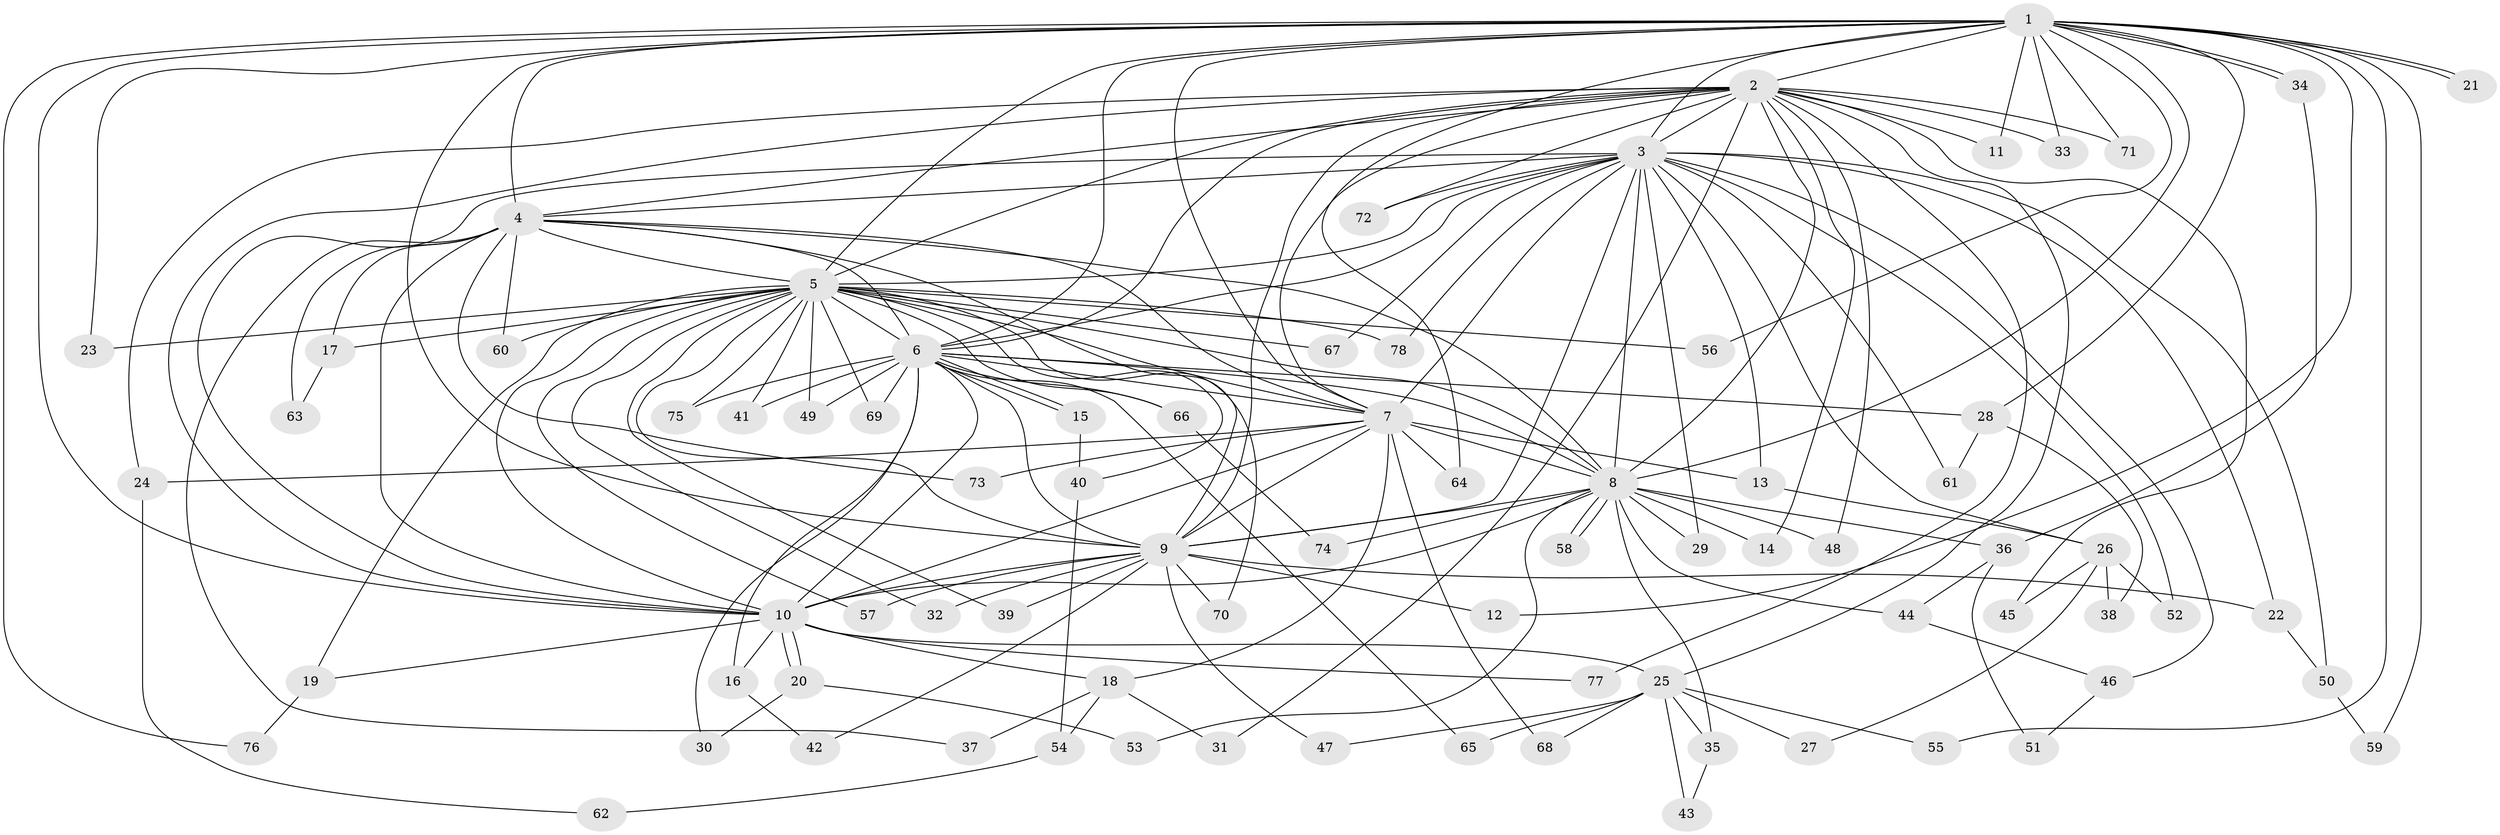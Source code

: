 // coarse degree distribution, {22: 0.03225806451612903, 18: 0.03225806451612903, 21: 0.016129032258064516, 11: 0.016129032258064516, 19: 0.03225806451612903, 15: 0.016129032258064516, 2: 0.6290322580645161, 3: 0.16129032258064516, 5: 0.016129032258064516, 7: 0.016129032258064516, 4: 0.016129032258064516, 1: 0.016129032258064516}
// Generated by graph-tools (version 1.1) at 2025/51/02/27/25 19:51:45]
// undirected, 78 vertices, 181 edges
graph export_dot {
graph [start="1"]
  node [color=gray90,style=filled];
  1;
  2;
  3;
  4;
  5;
  6;
  7;
  8;
  9;
  10;
  11;
  12;
  13;
  14;
  15;
  16;
  17;
  18;
  19;
  20;
  21;
  22;
  23;
  24;
  25;
  26;
  27;
  28;
  29;
  30;
  31;
  32;
  33;
  34;
  35;
  36;
  37;
  38;
  39;
  40;
  41;
  42;
  43;
  44;
  45;
  46;
  47;
  48;
  49;
  50;
  51;
  52;
  53;
  54;
  55;
  56;
  57;
  58;
  59;
  60;
  61;
  62;
  63;
  64;
  65;
  66;
  67;
  68;
  69;
  70;
  71;
  72;
  73;
  74;
  75;
  76;
  77;
  78;
  1 -- 2;
  1 -- 3;
  1 -- 4;
  1 -- 5;
  1 -- 6;
  1 -- 7;
  1 -- 8;
  1 -- 9;
  1 -- 10;
  1 -- 11;
  1 -- 12;
  1 -- 21;
  1 -- 21;
  1 -- 23;
  1 -- 28;
  1 -- 33;
  1 -- 34;
  1 -- 34;
  1 -- 55;
  1 -- 56;
  1 -- 59;
  1 -- 64;
  1 -- 71;
  1 -- 76;
  2 -- 3;
  2 -- 4;
  2 -- 5;
  2 -- 6;
  2 -- 7;
  2 -- 8;
  2 -- 9;
  2 -- 10;
  2 -- 11;
  2 -- 14;
  2 -- 24;
  2 -- 25;
  2 -- 31;
  2 -- 33;
  2 -- 45;
  2 -- 48;
  2 -- 71;
  2 -- 72;
  2 -- 77;
  3 -- 4;
  3 -- 5;
  3 -- 6;
  3 -- 7;
  3 -- 8;
  3 -- 9;
  3 -- 10;
  3 -- 13;
  3 -- 22;
  3 -- 26;
  3 -- 29;
  3 -- 46;
  3 -- 50;
  3 -- 52;
  3 -- 61;
  3 -- 67;
  3 -- 72;
  3 -- 78;
  4 -- 5;
  4 -- 6;
  4 -- 7;
  4 -- 8;
  4 -- 9;
  4 -- 10;
  4 -- 17;
  4 -- 37;
  4 -- 60;
  4 -- 63;
  4 -- 73;
  5 -- 6;
  5 -- 7;
  5 -- 8;
  5 -- 9;
  5 -- 10;
  5 -- 17;
  5 -- 19;
  5 -- 23;
  5 -- 32;
  5 -- 39;
  5 -- 40;
  5 -- 41;
  5 -- 49;
  5 -- 56;
  5 -- 57;
  5 -- 60;
  5 -- 66;
  5 -- 67;
  5 -- 69;
  5 -- 70;
  5 -- 75;
  5 -- 78;
  6 -- 7;
  6 -- 8;
  6 -- 9;
  6 -- 10;
  6 -- 15;
  6 -- 15;
  6 -- 16;
  6 -- 28;
  6 -- 30;
  6 -- 41;
  6 -- 49;
  6 -- 65;
  6 -- 66;
  6 -- 69;
  6 -- 75;
  7 -- 8;
  7 -- 9;
  7 -- 10;
  7 -- 13;
  7 -- 18;
  7 -- 24;
  7 -- 64;
  7 -- 68;
  7 -- 73;
  8 -- 9;
  8 -- 10;
  8 -- 14;
  8 -- 29;
  8 -- 35;
  8 -- 36;
  8 -- 44;
  8 -- 48;
  8 -- 53;
  8 -- 58;
  8 -- 58;
  8 -- 74;
  9 -- 10;
  9 -- 12;
  9 -- 22;
  9 -- 32;
  9 -- 39;
  9 -- 42;
  9 -- 47;
  9 -- 57;
  9 -- 70;
  10 -- 16;
  10 -- 18;
  10 -- 19;
  10 -- 20;
  10 -- 20;
  10 -- 25;
  10 -- 77;
  13 -- 26;
  15 -- 40;
  16 -- 42;
  17 -- 63;
  18 -- 31;
  18 -- 37;
  18 -- 54;
  19 -- 76;
  20 -- 30;
  20 -- 53;
  22 -- 50;
  24 -- 62;
  25 -- 27;
  25 -- 35;
  25 -- 43;
  25 -- 47;
  25 -- 55;
  25 -- 65;
  25 -- 68;
  26 -- 27;
  26 -- 38;
  26 -- 45;
  26 -- 52;
  28 -- 38;
  28 -- 61;
  34 -- 36;
  35 -- 43;
  36 -- 44;
  36 -- 51;
  40 -- 54;
  44 -- 46;
  46 -- 51;
  50 -- 59;
  54 -- 62;
  66 -- 74;
}
